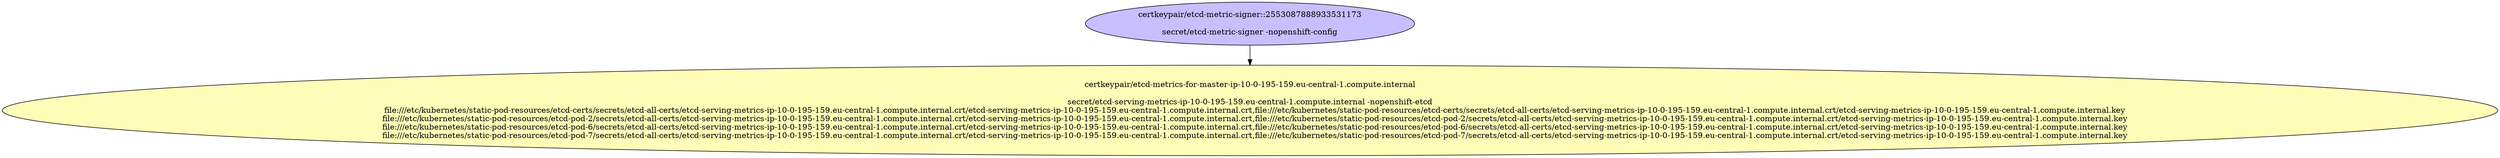 digraph "Local Certificate" {
  // Node definitions.
  1 [
    label="certkeypair/etcd-metric-signer::2553087888933531173\n\nsecret/etcd-metric-signer -nopenshift-config\n"
    style=filled
    fillcolor="#c7bfff"
  ];
  3 [
    label="certkeypair/etcd-metrics-for-master-ip-10-0-195-159.eu-central-1.compute.internal\n\nsecret/etcd-serving-metrics-ip-10-0-195-159.eu-central-1.compute.internal -nopenshift-etcd\n    file:///etc/kubernetes/static-pod-resources/etcd-certs/secrets/etcd-all-certs/etcd-serving-metrics-ip-10-0-195-159.eu-central-1.compute.internal.crt/etcd-serving-metrics-ip-10-0-195-159.eu-central-1.compute.internal.crt,file:///etc/kubernetes/static-pod-resources/etcd-certs/secrets/etcd-all-certs/etcd-serving-metrics-ip-10-0-195-159.eu-central-1.compute.internal.crt/etcd-serving-metrics-ip-10-0-195-159.eu-central-1.compute.internal.key\n    file:///etc/kubernetes/static-pod-resources/etcd-pod-2/secrets/etcd-all-certs/etcd-serving-metrics-ip-10-0-195-159.eu-central-1.compute.internal.crt/etcd-serving-metrics-ip-10-0-195-159.eu-central-1.compute.internal.crt,file:///etc/kubernetes/static-pod-resources/etcd-pod-2/secrets/etcd-all-certs/etcd-serving-metrics-ip-10-0-195-159.eu-central-1.compute.internal.crt/etcd-serving-metrics-ip-10-0-195-159.eu-central-1.compute.internal.key\n    file:///etc/kubernetes/static-pod-resources/etcd-pod-6/secrets/etcd-all-certs/etcd-serving-metrics-ip-10-0-195-159.eu-central-1.compute.internal.crt/etcd-serving-metrics-ip-10-0-195-159.eu-central-1.compute.internal.crt,file:///etc/kubernetes/static-pod-resources/etcd-pod-6/secrets/etcd-all-certs/etcd-serving-metrics-ip-10-0-195-159.eu-central-1.compute.internal.crt/etcd-serving-metrics-ip-10-0-195-159.eu-central-1.compute.internal.key\n    file:///etc/kubernetes/static-pod-resources/etcd-pod-7/secrets/etcd-all-certs/etcd-serving-metrics-ip-10-0-195-159.eu-central-1.compute.internal.crt/etcd-serving-metrics-ip-10-0-195-159.eu-central-1.compute.internal.crt,file:///etc/kubernetes/static-pod-resources/etcd-pod-7/secrets/etcd-all-certs/etcd-serving-metrics-ip-10-0-195-159.eu-central-1.compute.internal.crt/etcd-serving-metrics-ip-10-0-195-159.eu-central-1.compute.internal.key\n"
    style=filled
    fillcolor="#fffdb8"
  ];

  // Edge definitions.
  1 -> 3;
}